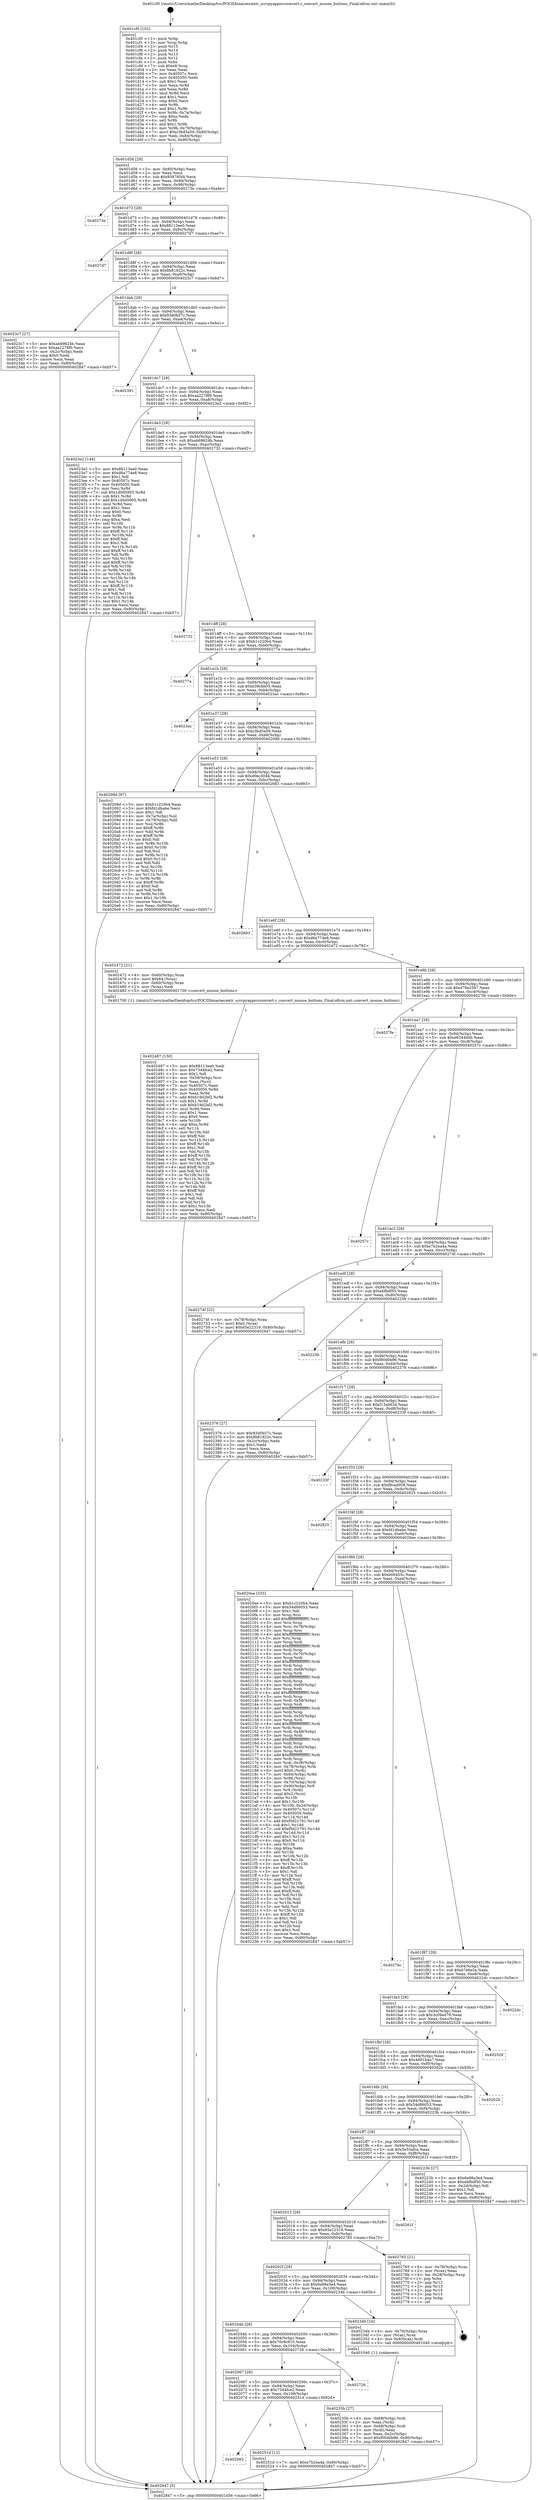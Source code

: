 digraph "0x401cf0" {
  label = "0x401cf0 (/mnt/c/Users/mathe/Desktop/tcc/POCII/binaries/extr_scrcpyappsrcconvert.c_convert_mouse_buttons_Final-ollvm.out::main(0))"
  labelloc = "t"
  node[shape=record]

  Entry [label="",width=0.3,height=0.3,shape=circle,fillcolor=black,style=filled]
  "0x401d56" [label="{
     0x401d56 [29]\l
     | [instrs]\l
     &nbsp;&nbsp;0x401d56 \<+3\>: mov -0x80(%rbp),%eax\l
     &nbsp;&nbsp;0x401d59 \<+2\>: mov %eax,%ecx\l
     &nbsp;&nbsp;0x401d5b \<+6\>: sub $0x858785f4,%ecx\l
     &nbsp;&nbsp;0x401d61 \<+6\>: mov %eax,-0x94(%rbp)\l
     &nbsp;&nbsp;0x401d67 \<+6\>: mov %ecx,-0x98(%rbp)\l
     &nbsp;&nbsp;0x401d6d \<+6\>: je 000000000040273e \<main+0xa4e\>\l
  }"]
  "0x40273e" [label="{
     0x40273e\l
  }", style=dashed]
  "0x401d73" [label="{
     0x401d73 [28]\l
     | [instrs]\l
     &nbsp;&nbsp;0x401d73 \<+5\>: jmp 0000000000401d78 \<main+0x88\>\l
     &nbsp;&nbsp;0x401d78 \<+6\>: mov -0x94(%rbp),%eax\l
     &nbsp;&nbsp;0x401d7e \<+5\>: sub $0x88113ee0,%eax\l
     &nbsp;&nbsp;0x401d83 \<+6\>: mov %eax,-0x9c(%rbp)\l
     &nbsp;&nbsp;0x401d89 \<+6\>: je 00000000004027d7 \<main+0xae7\>\l
  }"]
  Exit [label="",width=0.3,height=0.3,shape=circle,fillcolor=black,style=filled,peripheries=2]
  "0x4027d7" [label="{
     0x4027d7\l
  }", style=dashed]
  "0x401d8f" [label="{
     0x401d8f [28]\l
     | [instrs]\l
     &nbsp;&nbsp;0x401d8f \<+5\>: jmp 0000000000401d94 \<main+0xa4\>\l
     &nbsp;&nbsp;0x401d94 \<+6\>: mov -0x94(%rbp),%eax\l
     &nbsp;&nbsp;0x401d9a \<+5\>: sub $0x8b81822c,%eax\l
     &nbsp;&nbsp;0x401d9f \<+6\>: mov %eax,-0xa0(%rbp)\l
     &nbsp;&nbsp;0x401da5 \<+6\>: je 00000000004023c7 \<main+0x6d7\>\l
  }"]
  "0x402083" [label="{
     0x402083\l
  }", style=dashed]
  "0x4023c7" [label="{
     0x4023c7 [27]\l
     | [instrs]\l
     &nbsp;&nbsp;0x4023c7 \<+5\>: mov $0xab69624b,%eax\l
     &nbsp;&nbsp;0x4023cc \<+5\>: mov $0xaa2278f0,%ecx\l
     &nbsp;&nbsp;0x4023d1 \<+3\>: mov -0x2c(%rbp),%edx\l
     &nbsp;&nbsp;0x4023d4 \<+3\>: cmp $0x0,%edx\l
     &nbsp;&nbsp;0x4023d7 \<+3\>: cmove %ecx,%eax\l
     &nbsp;&nbsp;0x4023da \<+3\>: mov %eax,-0x80(%rbp)\l
     &nbsp;&nbsp;0x4023dd \<+5\>: jmp 0000000000402847 \<main+0xb57\>\l
  }"]
  "0x401dab" [label="{
     0x401dab [28]\l
     | [instrs]\l
     &nbsp;&nbsp;0x401dab \<+5\>: jmp 0000000000401db0 \<main+0xc0\>\l
     &nbsp;&nbsp;0x401db0 \<+6\>: mov -0x94(%rbp),%eax\l
     &nbsp;&nbsp;0x401db6 \<+5\>: sub $0x93d0b57c,%eax\l
     &nbsp;&nbsp;0x401dbb \<+6\>: mov %eax,-0xa4(%rbp)\l
     &nbsp;&nbsp;0x401dc1 \<+6\>: je 0000000000402391 \<main+0x6a1\>\l
  }"]
  "0x40251d" [label="{
     0x40251d [12]\l
     | [instrs]\l
     &nbsp;&nbsp;0x40251d \<+7\>: movl $0xe7b2ea4a,-0x80(%rbp)\l
     &nbsp;&nbsp;0x402524 \<+5\>: jmp 0000000000402847 \<main+0xb57\>\l
  }"]
  "0x402391" [label="{
     0x402391\l
  }", style=dashed]
  "0x401dc7" [label="{
     0x401dc7 [28]\l
     | [instrs]\l
     &nbsp;&nbsp;0x401dc7 \<+5\>: jmp 0000000000401dcc \<main+0xdc\>\l
     &nbsp;&nbsp;0x401dcc \<+6\>: mov -0x94(%rbp),%eax\l
     &nbsp;&nbsp;0x401dd2 \<+5\>: sub $0xaa2278f0,%eax\l
     &nbsp;&nbsp;0x401dd7 \<+6\>: mov %eax,-0xa8(%rbp)\l
     &nbsp;&nbsp;0x401ddd \<+6\>: je 00000000004023e2 \<main+0x6f2\>\l
  }"]
  "0x402067" [label="{
     0x402067 [28]\l
     | [instrs]\l
     &nbsp;&nbsp;0x402067 \<+5\>: jmp 000000000040206c \<main+0x37c\>\l
     &nbsp;&nbsp;0x40206c \<+6\>: mov -0x94(%rbp),%eax\l
     &nbsp;&nbsp;0x402072 \<+5\>: sub $0x7344fce2,%eax\l
     &nbsp;&nbsp;0x402077 \<+6\>: mov %eax,-0x108(%rbp)\l
     &nbsp;&nbsp;0x40207d \<+6\>: je 000000000040251d \<main+0x82d\>\l
  }"]
  "0x4023e2" [label="{
     0x4023e2 [144]\l
     | [instrs]\l
     &nbsp;&nbsp;0x4023e2 \<+5\>: mov $0x88113ee0,%eax\l
     &nbsp;&nbsp;0x4023e7 \<+5\>: mov $0xd6a774e8,%ecx\l
     &nbsp;&nbsp;0x4023ec \<+2\>: mov $0x1,%dl\l
     &nbsp;&nbsp;0x4023ee \<+7\>: mov 0x40507c,%esi\l
     &nbsp;&nbsp;0x4023f5 \<+7\>: mov 0x405050,%edi\l
     &nbsp;&nbsp;0x4023fc \<+3\>: mov %esi,%r8d\l
     &nbsp;&nbsp;0x4023ff \<+7\>: sub $0x1d0d5905,%r8d\l
     &nbsp;&nbsp;0x402406 \<+4\>: sub $0x1,%r8d\l
     &nbsp;&nbsp;0x40240a \<+7\>: add $0x1d0d5905,%r8d\l
     &nbsp;&nbsp;0x402411 \<+4\>: imul %r8d,%esi\l
     &nbsp;&nbsp;0x402415 \<+3\>: and $0x1,%esi\l
     &nbsp;&nbsp;0x402418 \<+3\>: cmp $0x0,%esi\l
     &nbsp;&nbsp;0x40241b \<+4\>: sete %r9b\l
     &nbsp;&nbsp;0x40241f \<+3\>: cmp $0xa,%edi\l
     &nbsp;&nbsp;0x402422 \<+4\>: setl %r10b\l
     &nbsp;&nbsp;0x402426 \<+3\>: mov %r9b,%r11b\l
     &nbsp;&nbsp;0x402429 \<+4\>: xor $0xff,%r11b\l
     &nbsp;&nbsp;0x40242d \<+3\>: mov %r10b,%bl\l
     &nbsp;&nbsp;0x402430 \<+3\>: xor $0xff,%bl\l
     &nbsp;&nbsp;0x402433 \<+3\>: xor $0x1,%dl\l
     &nbsp;&nbsp;0x402436 \<+3\>: mov %r11b,%r14b\l
     &nbsp;&nbsp;0x402439 \<+4\>: and $0xff,%r14b\l
     &nbsp;&nbsp;0x40243d \<+3\>: and %dl,%r9b\l
     &nbsp;&nbsp;0x402440 \<+3\>: mov %bl,%r15b\l
     &nbsp;&nbsp;0x402443 \<+4\>: and $0xff,%r15b\l
     &nbsp;&nbsp;0x402447 \<+3\>: and %dl,%r10b\l
     &nbsp;&nbsp;0x40244a \<+3\>: or %r9b,%r14b\l
     &nbsp;&nbsp;0x40244d \<+3\>: or %r10b,%r15b\l
     &nbsp;&nbsp;0x402450 \<+3\>: xor %r15b,%r14b\l
     &nbsp;&nbsp;0x402453 \<+3\>: or %bl,%r11b\l
     &nbsp;&nbsp;0x402456 \<+4\>: xor $0xff,%r11b\l
     &nbsp;&nbsp;0x40245a \<+3\>: or $0x1,%dl\l
     &nbsp;&nbsp;0x40245d \<+3\>: and %dl,%r11b\l
     &nbsp;&nbsp;0x402460 \<+3\>: or %r11b,%r14b\l
     &nbsp;&nbsp;0x402463 \<+4\>: test $0x1,%r14b\l
     &nbsp;&nbsp;0x402467 \<+3\>: cmovne %ecx,%eax\l
     &nbsp;&nbsp;0x40246a \<+3\>: mov %eax,-0x80(%rbp)\l
     &nbsp;&nbsp;0x40246d \<+5\>: jmp 0000000000402847 \<main+0xb57\>\l
  }"]
  "0x401de3" [label="{
     0x401de3 [28]\l
     | [instrs]\l
     &nbsp;&nbsp;0x401de3 \<+5\>: jmp 0000000000401de8 \<main+0xf8\>\l
     &nbsp;&nbsp;0x401de8 \<+6\>: mov -0x94(%rbp),%eax\l
     &nbsp;&nbsp;0x401dee \<+5\>: sub $0xab69624b,%eax\l
     &nbsp;&nbsp;0x401df3 \<+6\>: mov %eax,-0xac(%rbp)\l
     &nbsp;&nbsp;0x401df9 \<+6\>: je 0000000000402732 \<main+0xa42\>\l
  }"]
  "0x402726" [label="{
     0x402726\l
  }", style=dashed]
  "0x402732" [label="{
     0x402732\l
  }", style=dashed]
  "0x401dff" [label="{
     0x401dff [28]\l
     | [instrs]\l
     &nbsp;&nbsp;0x401dff \<+5\>: jmp 0000000000401e04 \<main+0x114\>\l
     &nbsp;&nbsp;0x401e04 \<+6\>: mov -0x94(%rbp),%eax\l
     &nbsp;&nbsp;0x401e0a \<+5\>: sub $0xb1c220b4,%eax\l
     &nbsp;&nbsp;0x401e0f \<+6\>: mov %eax,-0xb0(%rbp)\l
     &nbsp;&nbsp;0x401e15 \<+6\>: je 000000000040277a \<main+0xa8a\>\l
  }"]
  "0x402487" [label="{
     0x402487 [150]\l
     | [instrs]\l
     &nbsp;&nbsp;0x402487 \<+5\>: mov $0x88113ee0,%edi\l
     &nbsp;&nbsp;0x40248c \<+5\>: mov $0x7344fce2,%ecx\l
     &nbsp;&nbsp;0x402491 \<+2\>: mov $0x1,%dl\l
     &nbsp;&nbsp;0x402493 \<+4\>: mov -0x58(%rbp),%rsi\l
     &nbsp;&nbsp;0x402497 \<+2\>: mov %eax,(%rsi)\l
     &nbsp;&nbsp;0x402499 \<+7\>: mov 0x40507c,%eax\l
     &nbsp;&nbsp;0x4024a0 \<+8\>: mov 0x405050,%r8d\l
     &nbsp;&nbsp;0x4024a8 \<+3\>: mov %eax,%r9d\l
     &nbsp;&nbsp;0x4024ab \<+7\>: add $0xb19d2bf2,%r9d\l
     &nbsp;&nbsp;0x4024b2 \<+4\>: sub $0x1,%r9d\l
     &nbsp;&nbsp;0x4024b6 \<+7\>: sub $0xb19d2bf2,%r9d\l
     &nbsp;&nbsp;0x4024bd \<+4\>: imul %r9d,%eax\l
     &nbsp;&nbsp;0x4024c1 \<+3\>: and $0x1,%eax\l
     &nbsp;&nbsp;0x4024c4 \<+3\>: cmp $0x0,%eax\l
     &nbsp;&nbsp;0x4024c7 \<+4\>: sete %r10b\l
     &nbsp;&nbsp;0x4024cb \<+4\>: cmp $0xa,%r8d\l
     &nbsp;&nbsp;0x4024cf \<+4\>: setl %r11b\l
     &nbsp;&nbsp;0x4024d3 \<+3\>: mov %r10b,%bl\l
     &nbsp;&nbsp;0x4024d6 \<+3\>: xor $0xff,%bl\l
     &nbsp;&nbsp;0x4024d9 \<+3\>: mov %r11b,%r14b\l
     &nbsp;&nbsp;0x4024dc \<+4\>: xor $0xff,%r14b\l
     &nbsp;&nbsp;0x4024e0 \<+3\>: xor $0x1,%dl\l
     &nbsp;&nbsp;0x4024e3 \<+3\>: mov %bl,%r15b\l
     &nbsp;&nbsp;0x4024e6 \<+4\>: and $0xff,%r15b\l
     &nbsp;&nbsp;0x4024ea \<+3\>: and %dl,%r10b\l
     &nbsp;&nbsp;0x4024ed \<+3\>: mov %r14b,%r12b\l
     &nbsp;&nbsp;0x4024f0 \<+4\>: and $0xff,%r12b\l
     &nbsp;&nbsp;0x4024f4 \<+3\>: and %dl,%r11b\l
     &nbsp;&nbsp;0x4024f7 \<+3\>: or %r10b,%r15b\l
     &nbsp;&nbsp;0x4024fa \<+3\>: or %r11b,%r12b\l
     &nbsp;&nbsp;0x4024fd \<+3\>: xor %r12b,%r15b\l
     &nbsp;&nbsp;0x402500 \<+3\>: or %r14b,%bl\l
     &nbsp;&nbsp;0x402503 \<+3\>: xor $0xff,%bl\l
     &nbsp;&nbsp;0x402506 \<+3\>: or $0x1,%dl\l
     &nbsp;&nbsp;0x402509 \<+2\>: and %dl,%bl\l
     &nbsp;&nbsp;0x40250b \<+3\>: or %bl,%r15b\l
     &nbsp;&nbsp;0x40250e \<+4\>: test $0x1,%r15b\l
     &nbsp;&nbsp;0x402512 \<+3\>: cmovne %ecx,%edi\l
     &nbsp;&nbsp;0x402515 \<+3\>: mov %edi,-0x80(%rbp)\l
     &nbsp;&nbsp;0x402518 \<+5\>: jmp 0000000000402847 \<main+0xb57\>\l
  }"]
  "0x40277a" [label="{
     0x40277a\l
  }", style=dashed]
  "0x401e1b" [label="{
     0x401e1b [28]\l
     | [instrs]\l
     &nbsp;&nbsp;0x401e1b \<+5\>: jmp 0000000000401e20 \<main+0x130\>\l
     &nbsp;&nbsp;0x401e20 \<+6\>: mov -0x94(%rbp),%eax\l
     &nbsp;&nbsp;0x401e26 \<+5\>: sub $0xb39cbb05,%eax\l
     &nbsp;&nbsp;0x401e2b \<+6\>: mov %eax,-0xb4(%rbp)\l
     &nbsp;&nbsp;0x401e31 \<+6\>: je 00000000004023ac \<main+0x6bc\>\l
  }"]
  "0x40235b" [label="{
     0x40235b [27]\l
     | [instrs]\l
     &nbsp;&nbsp;0x40235b \<+4\>: mov -0x68(%rbp),%rdi\l
     &nbsp;&nbsp;0x40235f \<+2\>: mov %eax,(%rdi)\l
     &nbsp;&nbsp;0x402361 \<+4\>: mov -0x68(%rbp),%rdi\l
     &nbsp;&nbsp;0x402365 \<+2\>: mov (%rdi),%eax\l
     &nbsp;&nbsp;0x402367 \<+3\>: mov %eax,-0x2c(%rbp)\l
     &nbsp;&nbsp;0x40236a \<+7\>: movl $0xf00d0b96,-0x80(%rbp)\l
     &nbsp;&nbsp;0x402371 \<+5\>: jmp 0000000000402847 \<main+0xb57\>\l
  }"]
  "0x4023ac" [label="{
     0x4023ac\l
  }", style=dashed]
  "0x401e37" [label="{
     0x401e37 [28]\l
     | [instrs]\l
     &nbsp;&nbsp;0x401e37 \<+5\>: jmp 0000000000401e3c \<main+0x14c\>\l
     &nbsp;&nbsp;0x401e3c \<+6\>: mov -0x94(%rbp),%eax\l
     &nbsp;&nbsp;0x401e42 \<+5\>: sub $0xc3bd5a59,%eax\l
     &nbsp;&nbsp;0x401e47 \<+6\>: mov %eax,-0xb8(%rbp)\l
     &nbsp;&nbsp;0x401e4d \<+6\>: je 000000000040208d \<main+0x39d\>\l
  }"]
  "0x40204b" [label="{
     0x40204b [28]\l
     | [instrs]\l
     &nbsp;&nbsp;0x40204b \<+5\>: jmp 0000000000402050 \<main+0x360\>\l
     &nbsp;&nbsp;0x402050 \<+6\>: mov -0x94(%rbp),%eax\l
     &nbsp;&nbsp;0x402056 \<+5\>: sub $0x70c9c910,%eax\l
     &nbsp;&nbsp;0x40205b \<+6\>: mov %eax,-0x104(%rbp)\l
     &nbsp;&nbsp;0x402061 \<+6\>: je 0000000000402726 \<main+0xa36\>\l
  }"]
  "0x40208d" [label="{
     0x40208d [97]\l
     | [instrs]\l
     &nbsp;&nbsp;0x40208d \<+5\>: mov $0xb1c220b4,%eax\l
     &nbsp;&nbsp;0x402092 \<+5\>: mov $0xfd1dbabe,%ecx\l
     &nbsp;&nbsp;0x402097 \<+2\>: mov $0x1,%dl\l
     &nbsp;&nbsp;0x402099 \<+4\>: mov -0x7a(%rbp),%sil\l
     &nbsp;&nbsp;0x40209d \<+4\>: mov -0x79(%rbp),%dil\l
     &nbsp;&nbsp;0x4020a1 \<+3\>: mov %sil,%r8b\l
     &nbsp;&nbsp;0x4020a4 \<+4\>: xor $0xff,%r8b\l
     &nbsp;&nbsp;0x4020a8 \<+3\>: mov %dil,%r9b\l
     &nbsp;&nbsp;0x4020ab \<+4\>: xor $0xff,%r9b\l
     &nbsp;&nbsp;0x4020af \<+3\>: xor $0x0,%dl\l
     &nbsp;&nbsp;0x4020b2 \<+3\>: mov %r8b,%r10b\l
     &nbsp;&nbsp;0x4020b5 \<+4\>: and $0x0,%r10b\l
     &nbsp;&nbsp;0x4020b9 \<+3\>: and %dl,%sil\l
     &nbsp;&nbsp;0x4020bc \<+3\>: mov %r9b,%r11b\l
     &nbsp;&nbsp;0x4020bf \<+4\>: and $0x0,%r11b\l
     &nbsp;&nbsp;0x4020c3 \<+3\>: and %dl,%dil\l
     &nbsp;&nbsp;0x4020c6 \<+3\>: or %sil,%r10b\l
     &nbsp;&nbsp;0x4020c9 \<+3\>: or %dil,%r11b\l
     &nbsp;&nbsp;0x4020cc \<+3\>: xor %r11b,%r10b\l
     &nbsp;&nbsp;0x4020cf \<+3\>: or %r9b,%r8b\l
     &nbsp;&nbsp;0x4020d2 \<+4\>: xor $0xff,%r8b\l
     &nbsp;&nbsp;0x4020d6 \<+3\>: or $0x0,%dl\l
     &nbsp;&nbsp;0x4020d9 \<+3\>: and %dl,%r8b\l
     &nbsp;&nbsp;0x4020dc \<+3\>: or %r8b,%r10b\l
     &nbsp;&nbsp;0x4020df \<+4\>: test $0x1,%r10b\l
     &nbsp;&nbsp;0x4020e3 \<+3\>: cmovne %ecx,%eax\l
     &nbsp;&nbsp;0x4020e6 \<+3\>: mov %eax,-0x80(%rbp)\l
     &nbsp;&nbsp;0x4020e9 \<+5\>: jmp 0000000000402847 \<main+0xb57\>\l
  }"]
  "0x401e53" [label="{
     0x401e53 [28]\l
     | [instrs]\l
     &nbsp;&nbsp;0x401e53 \<+5\>: jmp 0000000000401e58 \<main+0x168\>\l
     &nbsp;&nbsp;0x401e58 \<+6\>: mov -0x94(%rbp),%eax\l
     &nbsp;&nbsp;0x401e5e \<+5\>: sub $0xd0ec3044,%eax\l
     &nbsp;&nbsp;0x401e63 \<+6\>: mov %eax,-0xbc(%rbp)\l
     &nbsp;&nbsp;0x401e69 \<+6\>: je 0000000000402683 \<main+0x993\>\l
  }"]
  "0x402847" [label="{
     0x402847 [5]\l
     | [instrs]\l
     &nbsp;&nbsp;0x402847 \<+5\>: jmp 0000000000401d56 \<main+0x66\>\l
  }"]
  "0x401cf0" [label="{
     0x401cf0 [102]\l
     | [instrs]\l
     &nbsp;&nbsp;0x401cf0 \<+1\>: push %rbp\l
     &nbsp;&nbsp;0x401cf1 \<+3\>: mov %rsp,%rbp\l
     &nbsp;&nbsp;0x401cf4 \<+2\>: push %r15\l
     &nbsp;&nbsp;0x401cf6 \<+2\>: push %r14\l
     &nbsp;&nbsp;0x401cf8 \<+2\>: push %r13\l
     &nbsp;&nbsp;0x401cfa \<+2\>: push %r12\l
     &nbsp;&nbsp;0x401cfc \<+1\>: push %rbx\l
     &nbsp;&nbsp;0x401cfd \<+7\>: sub $0xe8,%rsp\l
     &nbsp;&nbsp;0x401d04 \<+2\>: xor %eax,%eax\l
     &nbsp;&nbsp;0x401d06 \<+7\>: mov 0x40507c,%ecx\l
     &nbsp;&nbsp;0x401d0d \<+7\>: mov 0x405050,%edx\l
     &nbsp;&nbsp;0x401d14 \<+3\>: sub $0x1,%eax\l
     &nbsp;&nbsp;0x401d17 \<+3\>: mov %ecx,%r8d\l
     &nbsp;&nbsp;0x401d1a \<+3\>: add %eax,%r8d\l
     &nbsp;&nbsp;0x401d1d \<+4\>: imul %r8d,%ecx\l
     &nbsp;&nbsp;0x401d21 \<+3\>: and $0x1,%ecx\l
     &nbsp;&nbsp;0x401d24 \<+3\>: cmp $0x0,%ecx\l
     &nbsp;&nbsp;0x401d27 \<+4\>: sete %r9b\l
     &nbsp;&nbsp;0x401d2b \<+4\>: and $0x1,%r9b\l
     &nbsp;&nbsp;0x401d2f \<+4\>: mov %r9b,-0x7a(%rbp)\l
     &nbsp;&nbsp;0x401d33 \<+3\>: cmp $0xa,%edx\l
     &nbsp;&nbsp;0x401d36 \<+4\>: setl %r9b\l
     &nbsp;&nbsp;0x401d3a \<+4\>: and $0x1,%r9b\l
     &nbsp;&nbsp;0x401d3e \<+4\>: mov %r9b,-0x79(%rbp)\l
     &nbsp;&nbsp;0x401d42 \<+7\>: movl $0xc3bd5a59,-0x80(%rbp)\l
     &nbsp;&nbsp;0x401d49 \<+6\>: mov %edi,-0x84(%rbp)\l
     &nbsp;&nbsp;0x401d4f \<+7\>: mov %rsi,-0x90(%rbp)\l
  }"]
  "0x40234b" [label="{
     0x40234b [16]\l
     | [instrs]\l
     &nbsp;&nbsp;0x40234b \<+4\>: mov -0x70(%rbp),%rax\l
     &nbsp;&nbsp;0x40234f \<+3\>: mov (%rax),%rax\l
     &nbsp;&nbsp;0x402352 \<+4\>: mov 0x8(%rax),%rdi\l
     &nbsp;&nbsp;0x402356 \<+5\>: call 0000000000401040 \<atoi@plt\>\l
     | [calls]\l
     &nbsp;&nbsp;0x401040 \{1\} (unknown)\l
  }"]
  "0x402683" [label="{
     0x402683\l
  }", style=dashed]
  "0x401e6f" [label="{
     0x401e6f [28]\l
     | [instrs]\l
     &nbsp;&nbsp;0x401e6f \<+5\>: jmp 0000000000401e74 \<main+0x184\>\l
     &nbsp;&nbsp;0x401e74 \<+6\>: mov -0x94(%rbp),%eax\l
     &nbsp;&nbsp;0x401e7a \<+5\>: sub $0xd6a774e8,%eax\l
     &nbsp;&nbsp;0x401e7f \<+6\>: mov %eax,-0xc0(%rbp)\l
     &nbsp;&nbsp;0x401e85 \<+6\>: je 0000000000402472 \<main+0x782\>\l
  }"]
  "0x40202f" [label="{
     0x40202f [28]\l
     | [instrs]\l
     &nbsp;&nbsp;0x40202f \<+5\>: jmp 0000000000402034 \<main+0x344\>\l
     &nbsp;&nbsp;0x402034 \<+6\>: mov -0x94(%rbp),%eax\l
     &nbsp;&nbsp;0x40203a \<+5\>: sub $0x6e98a3e4,%eax\l
     &nbsp;&nbsp;0x40203f \<+6\>: mov %eax,-0x100(%rbp)\l
     &nbsp;&nbsp;0x402045 \<+6\>: je 000000000040234b \<main+0x65b\>\l
  }"]
  "0x402472" [label="{
     0x402472 [21]\l
     | [instrs]\l
     &nbsp;&nbsp;0x402472 \<+4\>: mov -0x60(%rbp),%rax\l
     &nbsp;&nbsp;0x402476 \<+6\>: movl $0x64,(%rax)\l
     &nbsp;&nbsp;0x40247c \<+4\>: mov -0x60(%rbp),%rax\l
     &nbsp;&nbsp;0x402480 \<+2\>: mov (%rax),%edi\l
     &nbsp;&nbsp;0x402482 \<+5\>: call 0000000000401700 \<convert_mouse_buttons\>\l
     | [calls]\l
     &nbsp;&nbsp;0x401700 \{1\} (/mnt/c/Users/mathe/Desktop/tcc/POCII/binaries/extr_scrcpyappsrcconvert.c_convert_mouse_buttons_Final-ollvm.out::convert_mouse_buttons)\l
  }"]
  "0x401e8b" [label="{
     0x401e8b [28]\l
     | [instrs]\l
     &nbsp;&nbsp;0x401e8b \<+5\>: jmp 0000000000401e90 \<main+0x1a0\>\l
     &nbsp;&nbsp;0x401e90 \<+6\>: mov -0x94(%rbp),%eax\l
     &nbsp;&nbsp;0x401e96 \<+5\>: sub $0xd78e2567,%eax\l
     &nbsp;&nbsp;0x401e9b \<+6\>: mov %eax,-0xc4(%rbp)\l
     &nbsp;&nbsp;0x401ea1 \<+6\>: je 00000000004027fe \<main+0xb0e\>\l
  }"]
  "0x402765" [label="{
     0x402765 [21]\l
     | [instrs]\l
     &nbsp;&nbsp;0x402765 \<+4\>: mov -0x78(%rbp),%rax\l
     &nbsp;&nbsp;0x402769 \<+2\>: mov (%rax),%eax\l
     &nbsp;&nbsp;0x40276b \<+4\>: lea -0x28(%rbp),%rsp\l
     &nbsp;&nbsp;0x40276f \<+1\>: pop %rbx\l
     &nbsp;&nbsp;0x402770 \<+2\>: pop %r12\l
     &nbsp;&nbsp;0x402772 \<+2\>: pop %r13\l
     &nbsp;&nbsp;0x402774 \<+2\>: pop %r14\l
     &nbsp;&nbsp;0x402776 \<+2\>: pop %r15\l
     &nbsp;&nbsp;0x402778 \<+1\>: pop %rbp\l
     &nbsp;&nbsp;0x402779 \<+1\>: ret\l
  }"]
  "0x4027fe" [label="{
     0x4027fe\l
  }", style=dashed]
  "0x401ea7" [label="{
     0x401ea7 [28]\l
     | [instrs]\l
     &nbsp;&nbsp;0x401ea7 \<+5\>: jmp 0000000000401eac \<main+0x1bc\>\l
     &nbsp;&nbsp;0x401eac \<+6\>: mov -0x94(%rbp),%eax\l
     &nbsp;&nbsp;0x401eb2 \<+5\>: sub $0xe6344b0b,%eax\l
     &nbsp;&nbsp;0x401eb7 \<+6\>: mov %eax,-0xc8(%rbp)\l
     &nbsp;&nbsp;0x401ebd \<+6\>: je 000000000040257c \<main+0x88c\>\l
  }"]
  "0x402013" [label="{
     0x402013 [28]\l
     | [instrs]\l
     &nbsp;&nbsp;0x402013 \<+5\>: jmp 0000000000402018 \<main+0x328\>\l
     &nbsp;&nbsp;0x402018 \<+6\>: mov -0x94(%rbp),%eax\l
     &nbsp;&nbsp;0x40201e \<+5\>: sub $0x65e22319,%eax\l
     &nbsp;&nbsp;0x402023 \<+6\>: mov %eax,-0xfc(%rbp)\l
     &nbsp;&nbsp;0x402029 \<+6\>: je 0000000000402765 \<main+0xa75\>\l
  }"]
  "0x40257c" [label="{
     0x40257c\l
  }", style=dashed]
  "0x401ec3" [label="{
     0x401ec3 [28]\l
     | [instrs]\l
     &nbsp;&nbsp;0x401ec3 \<+5\>: jmp 0000000000401ec8 \<main+0x1d8\>\l
     &nbsp;&nbsp;0x401ec8 \<+6\>: mov -0x94(%rbp),%eax\l
     &nbsp;&nbsp;0x401ece \<+5\>: sub $0xe7b2ea4a,%eax\l
     &nbsp;&nbsp;0x401ed3 \<+6\>: mov %eax,-0xcc(%rbp)\l
     &nbsp;&nbsp;0x401ed9 \<+6\>: je 000000000040274f \<main+0xa5f\>\l
  }"]
  "0x40261f" [label="{
     0x40261f\l
  }", style=dashed]
  "0x40274f" [label="{
     0x40274f [22]\l
     | [instrs]\l
     &nbsp;&nbsp;0x40274f \<+4\>: mov -0x78(%rbp),%rax\l
     &nbsp;&nbsp;0x402753 \<+6\>: movl $0x0,(%rax)\l
     &nbsp;&nbsp;0x402759 \<+7\>: movl $0x65e22319,-0x80(%rbp)\l
     &nbsp;&nbsp;0x402760 \<+5\>: jmp 0000000000402847 \<main+0xb57\>\l
  }"]
  "0x401edf" [label="{
     0x401edf [28]\l
     | [instrs]\l
     &nbsp;&nbsp;0x401edf \<+5\>: jmp 0000000000401ee4 \<main+0x1f4\>\l
     &nbsp;&nbsp;0x401ee4 \<+6\>: mov -0x94(%rbp),%eax\l
     &nbsp;&nbsp;0x401eea \<+5\>: sub $0xebfbdf50,%eax\l
     &nbsp;&nbsp;0x401eef \<+6\>: mov %eax,-0xd0(%rbp)\l
     &nbsp;&nbsp;0x401ef5 \<+6\>: je 0000000000402256 \<main+0x566\>\l
  }"]
  "0x401ff7" [label="{
     0x401ff7 [28]\l
     | [instrs]\l
     &nbsp;&nbsp;0x401ff7 \<+5\>: jmp 0000000000401ffc \<main+0x30c\>\l
     &nbsp;&nbsp;0x401ffc \<+6\>: mov -0x94(%rbp),%eax\l
     &nbsp;&nbsp;0x402002 \<+5\>: sub $0x5e55afca,%eax\l
     &nbsp;&nbsp;0x402007 \<+6\>: mov %eax,-0xf8(%rbp)\l
     &nbsp;&nbsp;0x40200d \<+6\>: je 000000000040261f \<main+0x92f\>\l
  }"]
  "0x402256" [label="{
     0x402256\l
  }", style=dashed]
  "0x401efb" [label="{
     0x401efb [28]\l
     | [instrs]\l
     &nbsp;&nbsp;0x401efb \<+5\>: jmp 0000000000401f00 \<main+0x210\>\l
     &nbsp;&nbsp;0x401f00 \<+6\>: mov -0x94(%rbp),%eax\l
     &nbsp;&nbsp;0x401f06 \<+5\>: sub $0xf00d0b96,%eax\l
     &nbsp;&nbsp;0x401f0b \<+6\>: mov %eax,-0xd4(%rbp)\l
     &nbsp;&nbsp;0x401f11 \<+6\>: je 0000000000402376 \<main+0x686\>\l
  }"]
  "0x40223b" [label="{
     0x40223b [27]\l
     | [instrs]\l
     &nbsp;&nbsp;0x40223b \<+5\>: mov $0x6e98a3e4,%eax\l
     &nbsp;&nbsp;0x402240 \<+5\>: mov $0xebfbdf50,%ecx\l
     &nbsp;&nbsp;0x402245 \<+3\>: mov -0x2d(%rbp),%dl\l
     &nbsp;&nbsp;0x402248 \<+3\>: test $0x1,%dl\l
     &nbsp;&nbsp;0x40224b \<+3\>: cmovne %ecx,%eax\l
     &nbsp;&nbsp;0x40224e \<+3\>: mov %eax,-0x80(%rbp)\l
     &nbsp;&nbsp;0x402251 \<+5\>: jmp 0000000000402847 \<main+0xb57\>\l
  }"]
  "0x402376" [label="{
     0x402376 [27]\l
     | [instrs]\l
     &nbsp;&nbsp;0x402376 \<+5\>: mov $0x93d0b57c,%eax\l
     &nbsp;&nbsp;0x40237b \<+5\>: mov $0x8b81822c,%ecx\l
     &nbsp;&nbsp;0x402380 \<+3\>: mov -0x2c(%rbp),%edx\l
     &nbsp;&nbsp;0x402383 \<+3\>: cmp $0x1,%edx\l
     &nbsp;&nbsp;0x402386 \<+3\>: cmovl %ecx,%eax\l
     &nbsp;&nbsp;0x402389 \<+3\>: mov %eax,-0x80(%rbp)\l
     &nbsp;&nbsp;0x40238c \<+5\>: jmp 0000000000402847 \<main+0xb57\>\l
  }"]
  "0x401f17" [label="{
     0x401f17 [28]\l
     | [instrs]\l
     &nbsp;&nbsp;0x401f17 \<+5\>: jmp 0000000000401f1c \<main+0x22c\>\l
     &nbsp;&nbsp;0x401f1c \<+6\>: mov -0x94(%rbp),%eax\l
     &nbsp;&nbsp;0x401f22 \<+5\>: sub $0xf13a0634,%eax\l
     &nbsp;&nbsp;0x401f27 \<+6\>: mov %eax,-0xd8(%rbp)\l
     &nbsp;&nbsp;0x401f2d \<+6\>: je 000000000040233f \<main+0x64f\>\l
  }"]
  "0x401fdb" [label="{
     0x401fdb [28]\l
     | [instrs]\l
     &nbsp;&nbsp;0x401fdb \<+5\>: jmp 0000000000401fe0 \<main+0x2f0\>\l
     &nbsp;&nbsp;0x401fe0 \<+6\>: mov -0x94(%rbp),%eax\l
     &nbsp;&nbsp;0x401fe6 \<+5\>: sub $0x54d66053,%eax\l
     &nbsp;&nbsp;0x401feb \<+6\>: mov %eax,-0xf4(%rbp)\l
     &nbsp;&nbsp;0x401ff1 \<+6\>: je 000000000040223b \<main+0x54b\>\l
  }"]
  "0x40233f" [label="{
     0x40233f\l
  }", style=dashed]
  "0x401f33" [label="{
     0x401f33 [28]\l
     | [instrs]\l
     &nbsp;&nbsp;0x401f33 \<+5\>: jmp 0000000000401f38 \<main+0x248\>\l
     &nbsp;&nbsp;0x401f38 \<+6\>: mov -0x94(%rbp),%eax\l
     &nbsp;&nbsp;0x401f3e \<+5\>: sub $0xf8cad058,%eax\l
     &nbsp;&nbsp;0x401f43 \<+6\>: mov %eax,-0xdc(%rbp)\l
     &nbsp;&nbsp;0x401f49 \<+6\>: je 0000000000402825 \<main+0xb35\>\l
  }"]
  "0x40262b" [label="{
     0x40262b\l
  }", style=dashed]
  "0x402825" [label="{
     0x402825\l
  }", style=dashed]
  "0x401f4f" [label="{
     0x401f4f [28]\l
     | [instrs]\l
     &nbsp;&nbsp;0x401f4f \<+5\>: jmp 0000000000401f54 \<main+0x264\>\l
     &nbsp;&nbsp;0x401f54 \<+6\>: mov -0x94(%rbp),%eax\l
     &nbsp;&nbsp;0x401f5a \<+5\>: sub $0xfd1dbabe,%eax\l
     &nbsp;&nbsp;0x401f5f \<+6\>: mov %eax,-0xe0(%rbp)\l
     &nbsp;&nbsp;0x401f65 \<+6\>: je 00000000004020ee \<main+0x3fe\>\l
  }"]
  "0x401fbf" [label="{
     0x401fbf [28]\l
     | [instrs]\l
     &nbsp;&nbsp;0x401fbf \<+5\>: jmp 0000000000401fc4 \<main+0x2d4\>\l
     &nbsp;&nbsp;0x401fc4 \<+6\>: mov -0x94(%rbp),%eax\l
     &nbsp;&nbsp;0x401fca \<+5\>: sub $0x4891b4a7,%eax\l
     &nbsp;&nbsp;0x401fcf \<+6\>: mov %eax,-0xf0(%rbp)\l
     &nbsp;&nbsp;0x401fd5 \<+6\>: je 000000000040262b \<main+0x93b\>\l
  }"]
  "0x4020ee" [label="{
     0x4020ee [333]\l
     | [instrs]\l
     &nbsp;&nbsp;0x4020ee \<+5\>: mov $0xb1c220b4,%eax\l
     &nbsp;&nbsp;0x4020f3 \<+5\>: mov $0x54d66053,%ecx\l
     &nbsp;&nbsp;0x4020f8 \<+2\>: mov $0x1,%dl\l
     &nbsp;&nbsp;0x4020fa \<+3\>: mov %rsp,%rsi\l
     &nbsp;&nbsp;0x4020fd \<+4\>: add $0xfffffffffffffff0,%rsi\l
     &nbsp;&nbsp;0x402101 \<+3\>: mov %rsi,%rsp\l
     &nbsp;&nbsp;0x402104 \<+4\>: mov %rsi,-0x78(%rbp)\l
     &nbsp;&nbsp;0x402108 \<+3\>: mov %rsp,%rsi\l
     &nbsp;&nbsp;0x40210b \<+4\>: add $0xfffffffffffffff0,%rsi\l
     &nbsp;&nbsp;0x40210f \<+3\>: mov %rsi,%rsp\l
     &nbsp;&nbsp;0x402112 \<+3\>: mov %rsp,%rdi\l
     &nbsp;&nbsp;0x402115 \<+4\>: add $0xfffffffffffffff0,%rdi\l
     &nbsp;&nbsp;0x402119 \<+3\>: mov %rdi,%rsp\l
     &nbsp;&nbsp;0x40211c \<+4\>: mov %rdi,-0x70(%rbp)\l
     &nbsp;&nbsp;0x402120 \<+3\>: mov %rsp,%rdi\l
     &nbsp;&nbsp;0x402123 \<+4\>: add $0xfffffffffffffff0,%rdi\l
     &nbsp;&nbsp;0x402127 \<+3\>: mov %rdi,%rsp\l
     &nbsp;&nbsp;0x40212a \<+4\>: mov %rdi,-0x68(%rbp)\l
     &nbsp;&nbsp;0x40212e \<+3\>: mov %rsp,%rdi\l
     &nbsp;&nbsp;0x402131 \<+4\>: add $0xfffffffffffffff0,%rdi\l
     &nbsp;&nbsp;0x402135 \<+3\>: mov %rdi,%rsp\l
     &nbsp;&nbsp;0x402138 \<+4\>: mov %rdi,-0x60(%rbp)\l
     &nbsp;&nbsp;0x40213c \<+3\>: mov %rsp,%rdi\l
     &nbsp;&nbsp;0x40213f \<+4\>: add $0xfffffffffffffff0,%rdi\l
     &nbsp;&nbsp;0x402143 \<+3\>: mov %rdi,%rsp\l
     &nbsp;&nbsp;0x402146 \<+4\>: mov %rdi,-0x58(%rbp)\l
     &nbsp;&nbsp;0x40214a \<+3\>: mov %rsp,%rdi\l
     &nbsp;&nbsp;0x40214d \<+4\>: add $0xfffffffffffffff0,%rdi\l
     &nbsp;&nbsp;0x402151 \<+3\>: mov %rdi,%rsp\l
     &nbsp;&nbsp;0x402154 \<+4\>: mov %rdi,-0x50(%rbp)\l
     &nbsp;&nbsp;0x402158 \<+3\>: mov %rsp,%rdi\l
     &nbsp;&nbsp;0x40215b \<+4\>: add $0xfffffffffffffff0,%rdi\l
     &nbsp;&nbsp;0x40215f \<+3\>: mov %rdi,%rsp\l
     &nbsp;&nbsp;0x402162 \<+4\>: mov %rdi,-0x48(%rbp)\l
     &nbsp;&nbsp;0x402166 \<+3\>: mov %rsp,%rdi\l
     &nbsp;&nbsp;0x402169 \<+4\>: add $0xfffffffffffffff0,%rdi\l
     &nbsp;&nbsp;0x40216d \<+3\>: mov %rdi,%rsp\l
     &nbsp;&nbsp;0x402170 \<+4\>: mov %rdi,-0x40(%rbp)\l
     &nbsp;&nbsp;0x402174 \<+3\>: mov %rsp,%rdi\l
     &nbsp;&nbsp;0x402177 \<+4\>: add $0xfffffffffffffff0,%rdi\l
     &nbsp;&nbsp;0x40217b \<+3\>: mov %rdi,%rsp\l
     &nbsp;&nbsp;0x40217e \<+4\>: mov %rdi,-0x38(%rbp)\l
     &nbsp;&nbsp;0x402182 \<+4\>: mov -0x78(%rbp),%rdi\l
     &nbsp;&nbsp;0x402186 \<+6\>: movl $0x0,(%rdi)\l
     &nbsp;&nbsp;0x40218c \<+7\>: mov -0x84(%rbp),%r8d\l
     &nbsp;&nbsp;0x402193 \<+3\>: mov %r8d,(%rsi)\l
     &nbsp;&nbsp;0x402196 \<+4\>: mov -0x70(%rbp),%rdi\l
     &nbsp;&nbsp;0x40219a \<+7\>: mov -0x90(%rbp),%r9\l
     &nbsp;&nbsp;0x4021a1 \<+3\>: mov %r9,(%rdi)\l
     &nbsp;&nbsp;0x4021a4 \<+3\>: cmpl $0x2,(%rsi)\l
     &nbsp;&nbsp;0x4021a7 \<+4\>: setne %r10b\l
     &nbsp;&nbsp;0x4021ab \<+4\>: and $0x1,%r10b\l
     &nbsp;&nbsp;0x4021af \<+4\>: mov %r10b,-0x2d(%rbp)\l
     &nbsp;&nbsp;0x4021b3 \<+8\>: mov 0x40507c,%r11d\l
     &nbsp;&nbsp;0x4021bb \<+7\>: mov 0x405050,%ebx\l
     &nbsp;&nbsp;0x4021c2 \<+3\>: mov %r11d,%r14d\l
     &nbsp;&nbsp;0x4021c5 \<+7\>: add $0xf0d21791,%r14d\l
     &nbsp;&nbsp;0x4021cc \<+4\>: sub $0x1,%r14d\l
     &nbsp;&nbsp;0x4021d0 \<+7\>: sub $0xf0d21791,%r14d\l
     &nbsp;&nbsp;0x4021d7 \<+4\>: imul %r14d,%r11d\l
     &nbsp;&nbsp;0x4021db \<+4\>: and $0x1,%r11d\l
     &nbsp;&nbsp;0x4021df \<+4\>: cmp $0x0,%r11d\l
     &nbsp;&nbsp;0x4021e3 \<+4\>: sete %r10b\l
     &nbsp;&nbsp;0x4021e7 \<+3\>: cmp $0xa,%ebx\l
     &nbsp;&nbsp;0x4021ea \<+4\>: setl %r15b\l
     &nbsp;&nbsp;0x4021ee \<+3\>: mov %r10b,%r12b\l
     &nbsp;&nbsp;0x4021f1 \<+4\>: xor $0xff,%r12b\l
     &nbsp;&nbsp;0x4021f5 \<+3\>: mov %r15b,%r13b\l
     &nbsp;&nbsp;0x4021f8 \<+4\>: xor $0xff,%r13b\l
     &nbsp;&nbsp;0x4021fc \<+3\>: xor $0x1,%dl\l
     &nbsp;&nbsp;0x4021ff \<+3\>: mov %r12b,%sil\l
     &nbsp;&nbsp;0x402202 \<+4\>: and $0xff,%sil\l
     &nbsp;&nbsp;0x402206 \<+3\>: and %dl,%r10b\l
     &nbsp;&nbsp;0x402209 \<+3\>: mov %r13b,%dil\l
     &nbsp;&nbsp;0x40220c \<+4\>: and $0xff,%dil\l
     &nbsp;&nbsp;0x402210 \<+3\>: and %dl,%r15b\l
     &nbsp;&nbsp;0x402213 \<+3\>: or %r10b,%sil\l
     &nbsp;&nbsp;0x402216 \<+3\>: or %r15b,%dil\l
     &nbsp;&nbsp;0x402219 \<+3\>: xor %dil,%sil\l
     &nbsp;&nbsp;0x40221c \<+3\>: or %r13b,%r12b\l
     &nbsp;&nbsp;0x40221f \<+4\>: xor $0xff,%r12b\l
     &nbsp;&nbsp;0x402223 \<+3\>: or $0x1,%dl\l
     &nbsp;&nbsp;0x402226 \<+3\>: and %dl,%r12b\l
     &nbsp;&nbsp;0x402229 \<+3\>: or %r12b,%sil\l
     &nbsp;&nbsp;0x40222c \<+4\>: test $0x1,%sil\l
     &nbsp;&nbsp;0x402230 \<+3\>: cmovne %ecx,%eax\l
     &nbsp;&nbsp;0x402233 \<+3\>: mov %eax,-0x80(%rbp)\l
     &nbsp;&nbsp;0x402236 \<+5\>: jmp 0000000000402847 \<main+0xb57\>\l
  }"]
  "0x401f6b" [label="{
     0x401f6b [28]\l
     | [instrs]\l
     &nbsp;&nbsp;0x401f6b \<+5\>: jmp 0000000000401f70 \<main+0x280\>\l
     &nbsp;&nbsp;0x401f70 \<+6\>: mov -0x94(%rbp),%eax\l
     &nbsp;&nbsp;0x401f76 \<+5\>: sub $0xb00455c,%eax\l
     &nbsp;&nbsp;0x401f7b \<+6\>: mov %eax,-0xe4(%rbp)\l
     &nbsp;&nbsp;0x401f81 \<+6\>: je 00000000004027bc \<main+0xacc\>\l
  }"]
  "0x402529" [label="{
     0x402529\l
  }", style=dashed]
  "0x401fa3" [label="{
     0x401fa3 [28]\l
     | [instrs]\l
     &nbsp;&nbsp;0x401fa3 \<+5\>: jmp 0000000000401fa8 \<main+0x2b8\>\l
     &nbsp;&nbsp;0x401fa8 \<+6\>: mov -0x94(%rbp),%eax\l
     &nbsp;&nbsp;0x401fae \<+5\>: sub $0x3c09ed79,%eax\l
     &nbsp;&nbsp;0x401fb3 \<+6\>: mov %eax,-0xec(%rbp)\l
     &nbsp;&nbsp;0x401fb9 \<+6\>: je 0000000000402529 \<main+0x839\>\l
  }"]
  "0x4027bc" [label="{
     0x4027bc\l
  }", style=dashed]
  "0x401f87" [label="{
     0x401f87 [28]\l
     | [instrs]\l
     &nbsp;&nbsp;0x401f87 \<+5\>: jmp 0000000000401f8c \<main+0x29c\>\l
     &nbsp;&nbsp;0x401f8c \<+6\>: mov -0x94(%rbp),%eax\l
     &nbsp;&nbsp;0x401f92 \<+5\>: sub $0xb7e6a5a,%eax\l
     &nbsp;&nbsp;0x401f97 \<+6\>: mov %eax,-0xe8(%rbp)\l
     &nbsp;&nbsp;0x401f9d \<+6\>: je 00000000004022dc \<main+0x5ec\>\l
  }"]
  "0x4022dc" [label="{
     0x4022dc\l
  }", style=dashed]
  Entry -> "0x401cf0" [label=" 1"]
  "0x401d56" -> "0x40273e" [label=" 0"]
  "0x401d56" -> "0x401d73" [label=" 11"]
  "0x402765" -> Exit [label=" 1"]
  "0x401d73" -> "0x4027d7" [label=" 0"]
  "0x401d73" -> "0x401d8f" [label=" 11"]
  "0x40274f" -> "0x402847" [label=" 1"]
  "0x401d8f" -> "0x4023c7" [label=" 1"]
  "0x401d8f" -> "0x401dab" [label=" 10"]
  "0x40251d" -> "0x402847" [label=" 1"]
  "0x401dab" -> "0x402391" [label=" 0"]
  "0x401dab" -> "0x401dc7" [label=" 10"]
  "0x402067" -> "0x402083" [label=" 0"]
  "0x401dc7" -> "0x4023e2" [label=" 1"]
  "0x401dc7" -> "0x401de3" [label=" 9"]
  "0x402067" -> "0x40251d" [label=" 1"]
  "0x401de3" -> "0x402732" [label=" 0"]
  "0x401de3" -> "0x401dff" [label=" 9"]
  "0x40204b" -> "0x402067" [label=" 1"]
  "0x401dff" -> "0x40277a" [label=" 0"]
  "0x401dff" -> "0x401e1b" [label=" 9"]
  "0x40204b" -> "0x402726" [label=" 0"]
  "0x401e1b" -> "0x4023ac" [label=" 0"]
  "0x401e1b" -> "0x401e37" [label=" 9"]
  "0x402487" -> "0x402847" [label=" 1"]
  "0x401e37" -> "0x40208d" [label=" 1"]
  "0x401e37" -> "0x401e53" [label=" 8"]
  "0x40208d" -> "0x402847" [label=" 1"]
  "0x401cf0" -> "0x401d56" [label=" 1"]
  "0x402847" -> "0x401d56" [label=" 10"]
  "0x402472" -> "0x402487" [label=" 1"]
  "0x401e53" -> "0x402683" [label=" 0"]
  "0x401e53" -> "0x401e6f" [label=" 8"]
  "0x4023e2" -> "0x402847" [label=" 1"]
  "0x401e6f" -> "0x402472" [label=" 1"]
  "0x401e6f" -> "0x401e8b" [label=" 7"]
  "0x402376" -> "0x402847" [label=" 1"]
  "0x401e8b" -> "0x4027fe" [label=" 0"]
  "0x401e8b" -> "0x401ea7" [label=" 7"]
  "0x40235b" -> "0x402847" [label=" 1"]
  "0x401ea7" -> "0x40257c" [label=" 0"]
  "0x401ea7" -> "0x401ec3" [label=" 7"]
  "0x40202f" -> "0x40204b" [label=" 1"]
  "0x401ec3" -> "0x40274f" [label=" 1"]
  "0x401ec3" -> "0x401edf" [label=" 6"]
  "0x40202f" -> "0x40234b" [label=" 1"]
  "0x401edf" -> "0x402256" [label=" 0"]
  "0x401edf" -> "0x401efb" [label=" 6"]
  "0x402013" -> "0x40202f" [label=" 2"]
  "0x401efb" -> "0x402376" [label=" 1"]
  "0x401efb" -> "0x401f17" [label=" 5"]
  "0x402013" -> "0x402765" [label=" 1"]
  "0x401f17" -> "0x40233f" [label=" 0"]
  "0x401f17" -> "0x401f33" [label=" 5"]
  "0x401ff7" -> "0x402013" [label=" 3"]
  "0x401f33" -> "0x402825" [label=" 0"]
  "0x401f33" -> "0x401f4f" [label=" 5"]
  "0x401ff7" -> "0x40261f" [label=" 0"]
  "0x401f4f" -> "0x4020ee" [label=" 1"]
  "0x401f4f" -> "0x401f6b" [label=" 4"]
  "0x40223b" -> "0x402847" [label=" 1"]
  "0x4020ee" -> "0x402847" [label=" 1"]
  "0x401fdb" -> "0x401ff7" [label=" 3"]
  "0x401f6b" -> "0x4027bc" [label=" 0"]
  "0x401f6b" -> "0x401f87" [label=" 4"]
  "0x40234b" -> "0x40235b" [label=" 1"]
  "0x401f87" -> "0x4022dc" [label=" 0"]
  "0x401f87" -> "0x401fa3" [label=" 4"]
  "0x401fdb" -> "0x40223b" [label=" 1"]
  "0x401fa3" -> "0x402529" [label=" 0"]
  "0x401fa3" -> "0x401fbf" [label=" 4"]
  "0x4023c7" -> "0x402847" [label=" 1"]
  "0x401fbf" -> "0x40262b" [label=" 0"]
  "0x401fbf" -> "0x401fdb" [label=" 4"]
}
